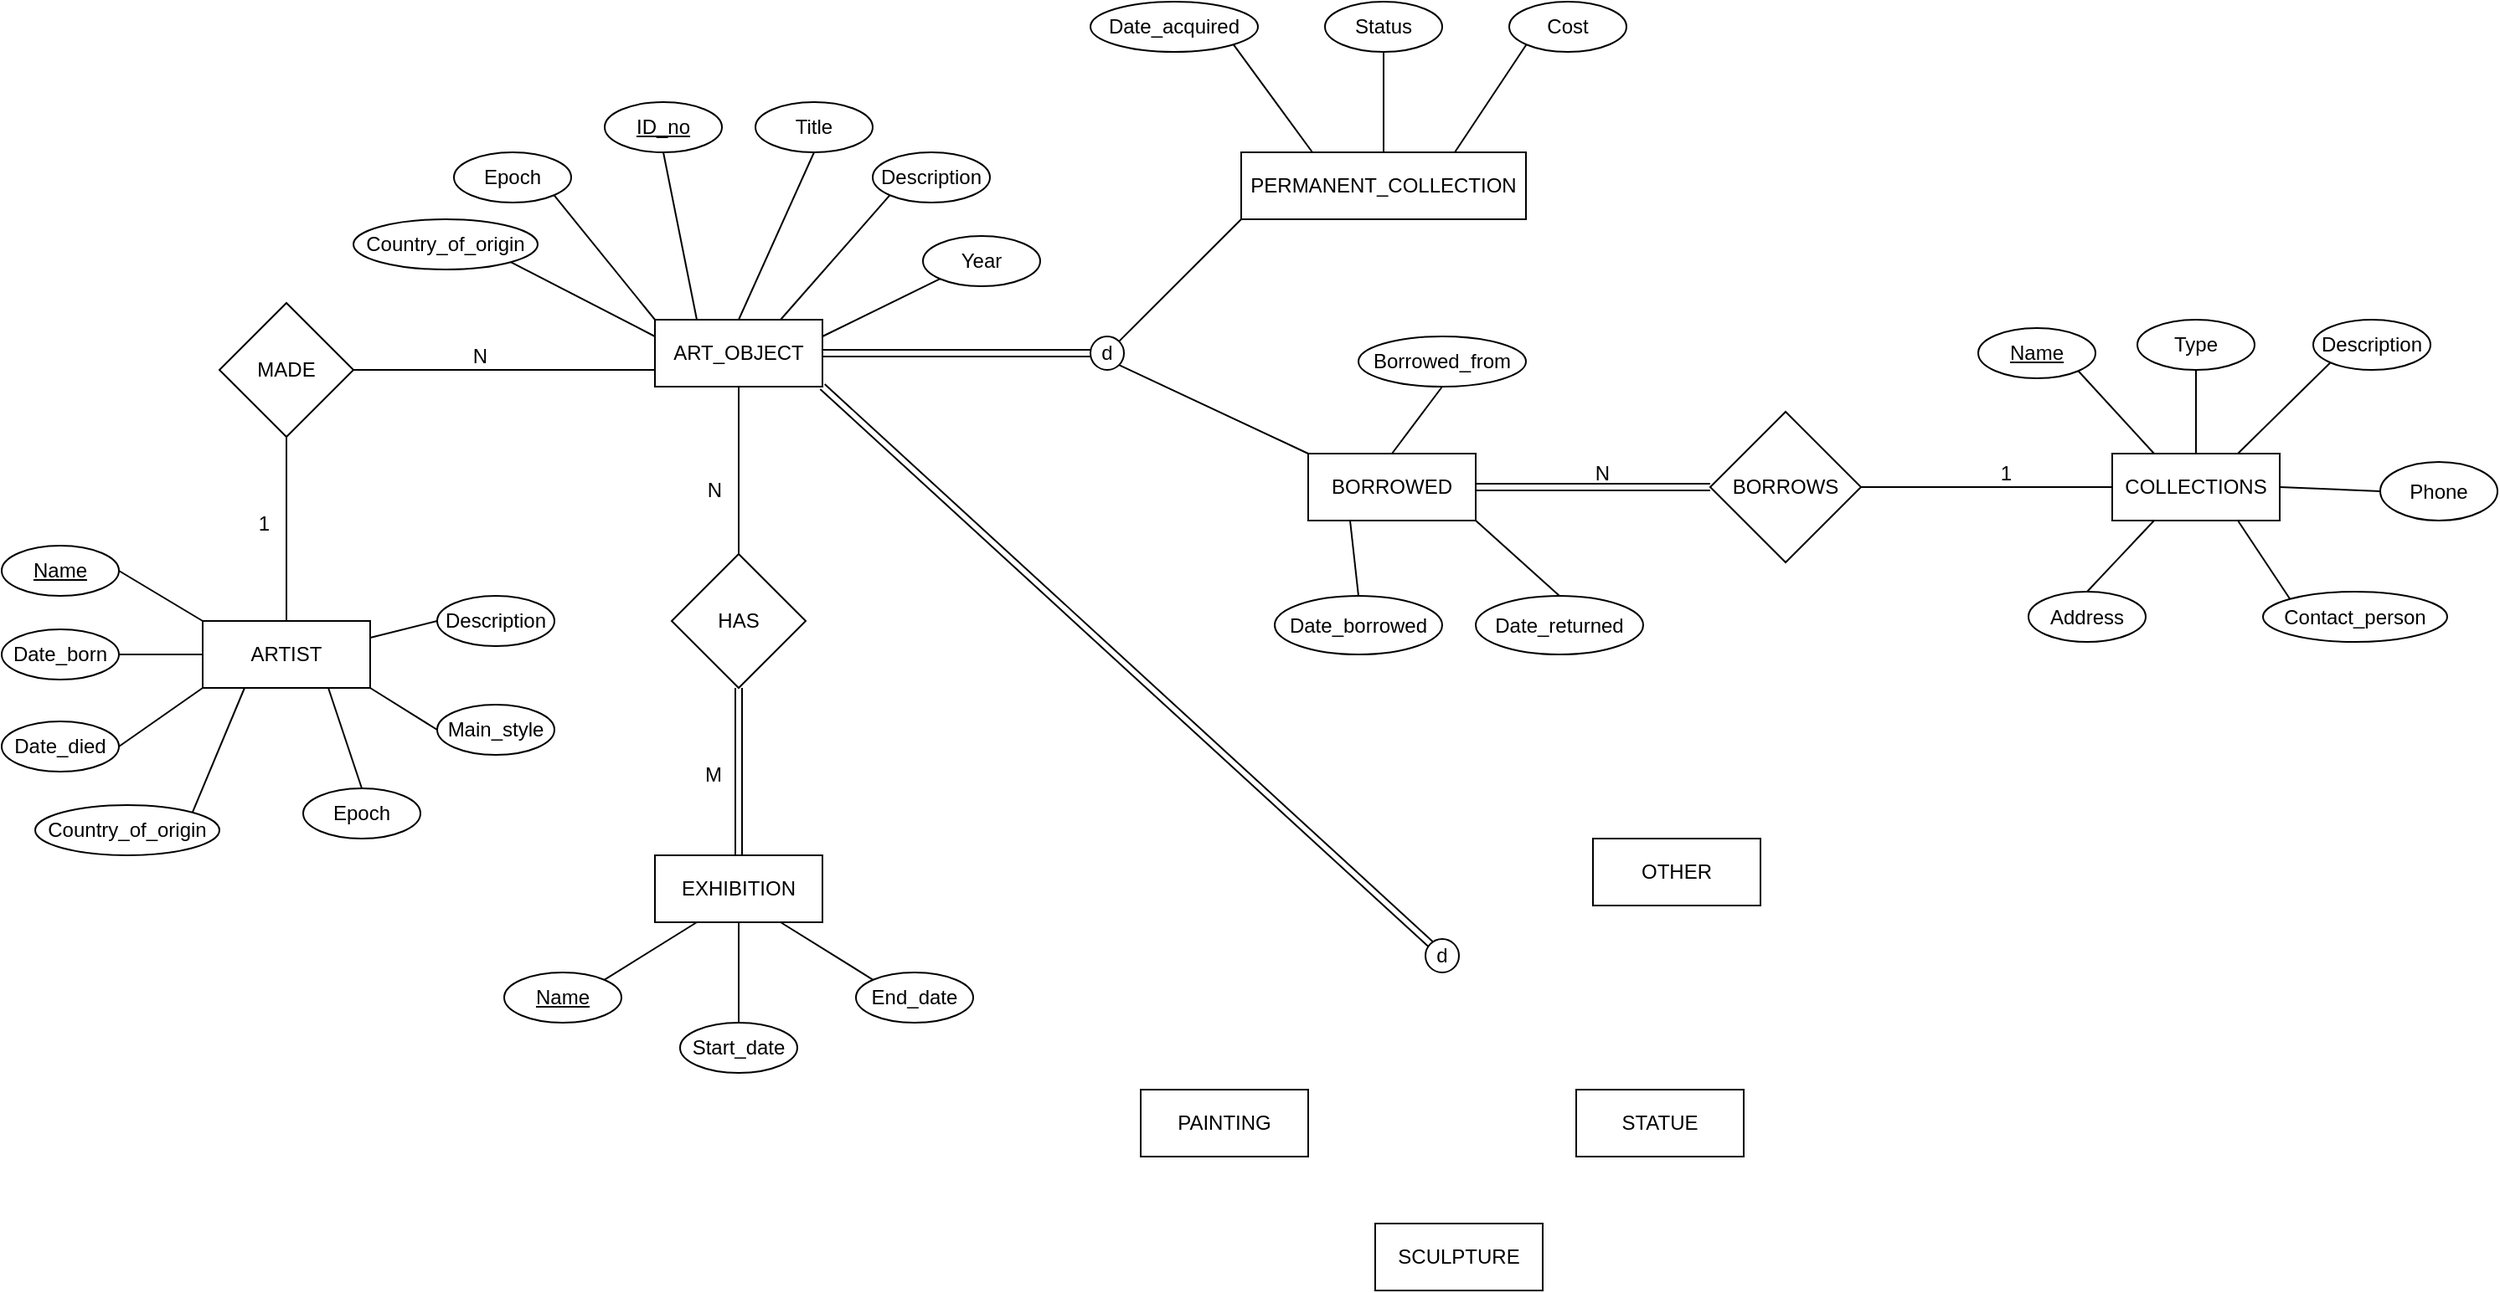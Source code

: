 <mxfile>
    <diagram id="F1-E8T4RD7VsMiOD42gL" name="Page-1">
        <mxGraphModel dx="1124" dy="685" grid="1" gridSize="10" guides="1" tooltips="1" connect="1" arrows="1" fold="1" page="1" pageScale="1.5" pageWidth="1100" pageHeight="850" math="0" shadow="0">
            <root>
                <mxCell id="0"/>
                <mxCell id="1" parent="0"/>
                <mxCell id="2" value="ART_OBJECT" style="whiteSpace=wrap;html=1;align=center;" vertex="1" parent="1">
                    <mxGeometry x="410" y="260" width="100" height="40" as="geometry"/>
                </mxCell>
                <mxCell id="3" value="ID_no" style="ellipse;whiteSpace=wrap;html=1;align=center;fontStyle=4;" vertex="1" parent="1">
                    <mxGeometry x="380" y="130" width="70" height="30" as="geometry"/>
                </mxCell>
                <mxCell id="4" value="Title" style="ellipse;whiteSpace=wrap;html=1;align=center;" vertex="1" parent="1">
                    <mxGeometry x="470" y="130" width="70" height="30" as="geometry"/>
                </mxCell>
                <mxCell id="5" value="Description" style="ellipse;whiteSpace=wrap;html=1;align=center;" vertex="1" parent="1">
                    <mxGeometry x="540" y="160" width="70" height="30" as="geometry"/>
                </mxCell>
                <mxCell id="6" value="Year" style="ellipse;whiteSpace=wrap;html=1;align=center;" vertex="1" parent="1">
                    <mxGeometry x="570" y="210" width="70" height="30" as="geometry"/>
                </mxCell>
                <mxCell id="7" value="Epoch" style="ellipse;whiteSpace=wrap;html=1;align=center;" vertex="1" parent="1">
                    <mxGeometry x="290" y="160" width="70" height="30" as="geometry"/>
                </mxCell>
                <mxCell id="8" value="Country_of_origin" style="ellipse;whiteSpace=wrap;html=1;align=center;" vertex="1" parent="1">
                    <mxGeometry x="230" y="200" width="110" height="30" as="geometry"/>
                </mxCell>
                <mxCell id="9" value="" style="endArrow=none;html=1;rounded=0;exitX=0.5;exitY=1;exitDx=0;exitDy=0;entryX=0.5;entryY=0;entryDx=0;entryDy=0;" edge="1" parent="1" source="4" target="2">
                    <mxGeometry relative="1" as="geometry">
                        <mxPoint x="390" y="250" as="sourcePoint"/>
                        <mxPoint x="550" y="250" as="targetPoint"/>
                    </mxGeometry>
                </mxCell>
                <mxCell id="10" value="" style="endArrow=none;html=1;rounded=0;exitX=0;exitY=1;exitDx=0;exitDy=0;entryX=0.75;entryY=0;entryDx=0;entryDy=0;" edge="1" parent="1" source="5" target="2">
                    <mxGeometry relative="1" as="geometry">
                        <mxPoint x="465" y="160" as="sourcePoint"/>
                        <mxPoint x="470" y="270" as="targetPoint"/>
                    </mxGeometry>
                </mxCell>
                <mxCell id="11" value="" style="endArrow=none;html=1;rounded=0;exitX=0;exitY=1;exitDx=0;exitDy=0;entryX=1;entryY=0.25;entryDx=0;entryDy=0;" edge="1" parent="1" source="6" target="2">
                    <mxGeometry relative="1" as="geometry">
                        <mxPoint x="510.196" y="195.583" as="sourcePoint"/>
                        <mxPoint x="495" y="270" as="targetPoint"/>
                    </mxGeometry>
                </mxCell>
                <mxCell id="12" value="" style="endArrow=none;html=1;rounded=0;exitX=0.5;exitY=1;exitDx=0;exitDy=0;entryX=0.25;entryY=0;entryDx=0;entryDy=0;" edge="1" parent="1" source="3" target="2">
                    <mxGeometry relative="1" as="geometry">
                        <mxPoint x="520.196" y="205.583" as="sourcePoint"/>
                        <mxPoint x="505" y="280" as="targetPoint"/>
                    </mxGeometry>
                </mxCell>
                <mxCell id="13" value="" style="endArrow=none;html=1;rounded=0;exitX=1;exitY=1;exitDx=0;exitDy=0;entryX=0;entryY=0;entryDx=0;entryDy=0;" edge="1" parent="1" source="7" target="2">
                    <mxGeometry relative="1" as="geometry">
                        <mxPoint x="530.196" y="215.583" as="sourcePoint"/>
                        <mxPoint x="515" y="290" as="targetPoint"/>
                    </mxGeometry>
                </mxCell>
                <mxCell id="14" value="" style="endArrow=none;html=1;rounded=0;exitX=1;exitY=1;exitDx=0;exitDy=0;entryX=0;entryY=0.25;entryDx=0;entryDy=0;" edge="1" parent="1" source="8" target="2">
                    <mxGeometry relative="1" as="geometry">
                        <mxPoint x="380.0" y="225" as="sourcePoint"/>
                        <mxPoint x="420" y="270" as="targetPoint"/>
                    </mxGeometry>
                </mxCell>
                <mxCell id="15" value="MADE" style="shape=rhombus;perimeter=rhombusPerimeter;whiteSpace=wrap;html=1;align=center;" vertex="1" parent="1">
                    <mxGeometry x="150" y="250" width="80" height="80" as="geometry"/>
                </mxCell>
                <mxCell id="17" value="" style="endArrow=none;html=1;rounded=0;entryX=0;entryY=0.75;entryDx=0;entryDy=0;exitX=1;exitY=0.5;exitDx=0;exitDy=0;" edge="1" parent="1" source="15" target="2">
                    <mxGeometry relative="1" as="geometry">
                        <mxPoint x="240" y="330" as="sourcePoint"/>
                        <mxPoint x="400" y="330" as="targetPoint"/>
                    </mxGeometry>
                </mxCell>
                <mxCell id="18" value="N" style="resizable=0;html=1;align=right;verticalAlign=bottom;" connectable="0" vertex="1" parent="17">
                    <mxGeometry x="1" relative="1" as="geometry">
                        <mxPoint x="-100" as="offset"/>
                    </mxGeometry>
                </mxCell>
                <mxCell id="20" value="ARTIST" style="whiteSpace=wrap;html=1;align=center;" vertex="1" parent="1">
                    <mxGeometry x="140" y="440" width="100" height="40" as="geometry"/>
                </mxCell>
                <mxCell id="21" value="" style="endArrow=none;html=1;rounded=0;exitX=0.5;exitY=1;exitDx=0;exitDy=0;entryX=0.5;entryY=0;entryDx=0;entryDy=0;" edge="1" parent="1" source="15" target="20">
                    <mxGeometry relative="1" as="geometry">
                        <mxPoint x="170" y="380" as="sourcePoint"/>
                        <mxPoint x="330" y="380" as="targetPoint"/>
                    </mxGeometry>
                </mxCell>
                <mxCell id="22" value="1" style="resizable=0;html=1;align=right;verticalAlign=bottom;" connectable="0" vertex="1" parent="21">
                    <mxGeometry x="1" relative="1" as="geometry">
                        <mxPoint x="-10" y="-50" as="offset"/>
                    </mxGeometry>
                </mxCell>
                <mxCell id="23" value="Name" style="ellipse;whiteSpace=wrap;html=1;align=center;fontStyle=4;" vertex="1" parent="1">
                    <mxGeometry x="20" y="395" width="70" height="30" as="geometry"/>
                </mxCell>
                <mxCell id="24" value="Date_born" style="ellipse;whiteSpace=wrap;html=1;align=center;" vertex="1" parent="1">
                    <mxGeometry x="20" y="445" width="70" height="30" as="geometry"/>
                </mxCell>
                <mxCell id="25" value="Date_died" style="ellipse;whiteSpace=wrap;html=1;align=center;" vertex="1" parent="1">
                    <mxGeometry x="20" y="500" width="70" height="30" as="geometry"/>
                </mxCell>
                <mxCell id="26" value="Country_of_origin" style="ellipse;whiteSpace=wrap;html=1;align=center;" vertex="1" parent="1">
                    <mxGeometry x="40" y="550" width="110" height="30" as="geometry"/>
                </mxCell>
                <mxCell id="27" value="Epoch" style="ellipse;whiteSpace=wrap;html=1;align=center;" vertex="1" parent="1">
                    <mxGeometry x="200" y="540" width="70" height="30" as="geometry"/>
                </mxCell>
                <mxCell id="28" value="Main_style" style="ellipse;whiteSpace=wrap;html=1;align=center;" vertex="1" parent="1">
                    <mxGeometry x="280" y="490" width="70" height="30" as="geometry"/>
                </mxCell>
                <mxCell id="29" value="Description" style="ellipse;whiteSpace=wrap;html=1;align=center;" vertex="1" parent="1">
                    <mxGeometry x="280" y="425" width="70" height="30" as="geometry"/>
                </mxCell>
                <mxCell id="30" value="" style="endArrow=none;html=1;rounded=0;exitX=1;exitY=0.5;exitDx=0;exitDy=0;entryX=0;entryY=0;entryDx=0;entryDy=0;" edge="1" parent="1" source="23" target="20">
                    <mxGeometry relative="1" as="geometry">
                        <mxPoint x="210" y="470" as="sourcePoint"/>
                        <mxPoint x="370" y="470" as="targetPoint"/>
                    </mxGeometry>
                </mxCell>
                <mxCell id="31" value="" style="endArrow=none;html=1;rounded=0;exitX=1;exitY=0.5;exitDx=0;exitDy=0;entryX=0;entryY=0.5;entryDx=0;entryDy=0;" edge="1" parent="1" source="24" target="20">
                    <mxGeometry relative="1" as="geometry">
                        <mxPoint x="100" y="420" as="sourcePoint"/>
                        <mxPoint x="150" y="450" as="targetPoint"/>
                    </mxGeometry>
                </mxCell>
                <mxCell id="32" value="" style="endArrow=none;html=1;rounded=0;entryX=0;entryY=1;entryDx=0;entryDy=0;exitX=1;exitY=0.5;exitDx=0;exitDy=0;" edge="1" parent="1" source="25" target="20">
                    <mxGeometry relative="1" as="geometry">
                        <mxPoint x="100" y="490" as="sourcePoint"/>
                        <mxPoint x="150" y="470" as="targetPoint"/>
                    </mxGeometry>
                </mxCell>
                <mxCell id="33" value="" style="endArrow=none;html=1;rounded=0;entryX=0.25;entryY=1;entryDx=0;entryDy=0;exitX=1;exitY=0;exitDx=0;exitDy=0;" edge="1" parent="1" source="26" target="20">
                    <mxGeometry relative="1" as="geometry">
                        <mxPoint x="100" y="525" as="sourcePoint"/>
                        <mxPoint x="150" y="490" as="targetPoint"/>
                    </mxGeometry>
                </mxCell>
                <mxCell id="34" value="" style="endArrow=none;html=1;rounded=0;entryX=0.75;entryY=1;entryDx=0;entryDy=0;exitX=0.5;exitY=0;exitDx=0;exitDy=0;" edge="1" parent="1" source="27" target="20">
                    <mxGeometry relative="1" as="geometry">
                        <mxPoint x="144.044" y="564.435" as="sourcePoint"/>
                        <mxPoint x="175" y="490" as="targetPoint"/>
                    </mxGeometry>
                </mxCell>
                <mxCell id="35" value="" style="endArrow=none;html=1;rounded=0;entryX=1;entryY=1;entryDx=0;entryDy=0;exitX=0;exitY=0.5;exitDx=0;exitDy=0;" edge="1" parent="1" source="28" target="20">
                    <mxGeometry relative="1" as="geometry">
                        <mxPoint x="245" y="550" as="sourcePoint"/>
                        <mxPoint x="225" y="490" as="targetPoint"/>
                    </mxGeometry>
                </mxCell>
                <mxCell id="36" value="" style="endArrow=none;html=1;rounded=0;entryX=1;entryY=0.25;entryDx=0;entryDy=0;exitX=0;exitY=0.5;exitDx=0;exitDy=0;" edge="1" parent="1" source="29" target="20">
                    <mxGeometry relative="1" as="geometry">
                        <mxPoint x="290" y="515" as="sourcePoint"/>
                        <mxPoint x="250" y="490" as="targetPoint"/>
                    </mxGeometry>
                </mxCell>
                <mxCell id="37" value="HAS" style="shape=rhombus;perimeter=rhombusPerimeter;whiteSpace=wrap;html=1;align=center;" vertex="1" parent="1">
                    <mxGeometry x="420" y="400" width="80" height="80" as="geometry"/>
                </mxCell>
                <mxCell id="38" value="" style="endArrow=none;html=1;rounded=0;entryX=0.5;entryY=1;entryDx=0;entryDy=0;exitX=0.5;exitY=0;exitDx=0;exitDy=0;" edge="1" parent="1" source="37" target="2">
                    <mxGeometry relative="1" as="geometry">
                        <mxPoint x="450" y="410" as="sourcePoint"/>
                        <mxPoint x="610" y="410" as="targetPoint"/>
                    </mxGeometry>
                </mxCell>
                <mxCell id="39" value="N" style="resizable=0;html=1;align=right;verticalAlign=bottom;" connectable="0" vertex="1" parent="38">
                    <mxGeometry x="1" relative="1" as="geometry">
                        <mxPoint x="-10" y="70" as="offset"/>
                    </mxGeometry>
                </mxCell>
                <mxCell id="42" value="" style="shape=link;html=1;rounded=0;exitX=0.5;exitY=1;exitDx=0;exitDy=0;" edge="1" parent="1" source="37">
                    <mxGeometry relative="1" as="geometry">
                        <mxPoint x="460" y="560" as="sourcePoint"/>
                        <mxPoint x="460" y="580" as="targetPoint"/>
                    </mxGeometry>
                </mxCell>
                <mxCell id="43" value="M" style="resizable=0;html=1;align=right;verticalAlign=bottom;" connectable="0" vertex="1" parent="42">
                    <mxGeometry x="1" relative="1" as="geometry">
                        <mxPoint x="-10" y="-40" as="offset"/>
                    </mxGeometry>
                </mxCell>
                <mxCell id="45" value="EXHIBITION" style="whiteSpace=wrap;html=1;align=center;" vertex="1" parent="1">
                    <mxGeometry x="410" y="580" width="100" height="40" as="geometry"/>
                </mxCell>
                <mxCell id="46" value="Name" style="ellipse;whiteSpace=wrap;html=1;align=center;fontStyle=4;" vertex="1" parent="1">
                    <mxGeometry x="320" y="650" width="70" height="30" as="geometry"/>
                </mxCell>
                <mxCell id="47" value="Start_date" style="ellipse;whiteSpace=wrap;html=1;align=center;" vertex="1" parent="1">
                    <mxGeometry x="425" y="680" width="70" height="30" as="geometry"/>
                </mxCell>
                <mxCell id="48" value="End_date" style="ellipse;whiteSpace=wrap;html=1;align=center;" vertex="1" parent="1">
                    <mxGeometry x="530" y="650" width="70" height="30" as="geometry"/>
                </mxCell>
                <mxCell id="50" value="" style="endArrow=none;html=1;rounded=0;exitX=0.5;exitY=1;exitDx=0;exitDy=0;entryX=0.5;entryY=0;entryDx=0;entryDy=0;" edge="1" parent="1" source="45" target="47">
                    <mxGeometry relative="1" as="geometry">
                        <mxPoint x="500" y="640" as="sourcePoint"/>
                        <mxPoint x="660" y="640" as="targetPoint"/>
                    </mxGeometry>
                </mxCell>
                <mxCell id="51" value="" style="endArrow=none;html=1;rounded=0;exitX=0.75;exitY=1;exitDx=0;exitDy=0;entryX=0;entryY=0;entryDx=0;entryDy=0;" edge="1" parent="1" source="45" target="48">
                    <mxGeometry relative="1" as="geometry">
                        <mxPoint x="470" y="630" as="sourcePoint"/>
                        <mxPoint x="470" y="690" as="targetPoint"/>
                    </mxGeometry>
                </mxCell>
                <mxCell id="52" value="" style="endArrow=none;html=1;rounded=0;exitX=0.25;exitY=1;exitDx=0;exitDy=0;entryX=1;entryY=0;entryDx=0;entryDy=0;" edge="1" parent="1" source="45" target="46">
                    <mxGeometry relative="1" as="geometry">
                        <mxPoint x="495" y="630" as="sourcePoint"/>
                        <mxPoint x="550.175" y="664.426" as="targetPoint"/>
                    </mxGeometry>
                </mxCell>
                <mxCell id="53" value="d" style="ellipse;whiteSpace=wrap;html=1;align=center;" vertex="1" parent="1">
                    <mxGeometry x="670" y="270" width="20" height="20" as="geometry"/>
                </mxCell>
                <mxCell id="56" value="" style="shape=link;html=1;rounded=0;exitX=1;exitY=0.5;exitDx=0;exitDy=0;entryX=0;entryY=0.5;entryDx=0;entryDy=0;" edge="1" parent="1" source="2" target="53">
                    <mxGeometry relative="1" as="geometry">
                        <mxPoint x="670" y="240" as="sourcePoint"/>
                        <mxPoint x="830" y="240" as="targetPoint"/>
                    </mxGeometry>
                </mxCell>
                <mxCell id="58" value="PERMANENT_COLLECTION" style="whiteSpace=wrap;html=1;align=center;" vertex="1" parent="1">
                    <mxGeometry x="760" y="160" width="170" height="40" as="geometry"/>
                </mxCell>
                <mxCell id="59" value="Date_acquired" style="ellipse;whiteSpace=wrap;html=1;align=center;" vertex="1" parent="1">
                    <mxGeometry x="670" y="70" width="100" height="30" as="geometry"/>
                </mxCell>
                <mxCell id="60" value="Status" style="ellipse;whiteSpace=wrap;html=1;align=center;" vertex="1" parent="1">
                    <mxGeometry x="810" y="70" width="70" height="30" as="geometry"/>
                </mxCell>
                <mxCell id="61" value="Cost" style="ellipse;whiteSpace=wrap;html=1;align=center;" vertex="1" parent="1">
                    <mxGeometry x="920" y="70" width="70" height="30" as="geometry"/>
                </mxCell>
                <mxCell id="62" value="" style="endArrow=none;html=1;rounded=0;exitX=1;exitY=1;exitDx=0;exitDy=0;entryX=0.25;entryY=0;entryDx=0;entryDy=0;" edge="1" parent="1" source="59" target="58">
                    <mxGeometry relative="1" as="geometry">
                        <mxPoint x="800" y="150" as="sourcePoint"/>
                        <mxPoint x="960" y="150" as="targetPoint"/>
                    </mxGeometry>
                </mxCell>
                <mxCell id="63" value="" style="endArrow=none;html=1;rounded=0;exitX=0.5;exitY=1;exitDx=0;exitDy=0;entryX=0.5;entryY=0;entryDx=0;entryDy=0;" edge="1" parent="1" source="60" target="58">
                    <mxGeometry relative="1" as="geometry">
                        <mxPoint x="765.432" y="105.584" as="sourcePoint"/>
                        <mxPoint x="812.5" y="170" as="targetPoint"/>
                    </mxGeometry>
                </mxCell>
                <mxCell id="64" value="" style="endArrow=none;html=1;rounded=0;exitX=0;exitY=1;exitDx=0;exitDy=0;entryX=0.75;entryY=0;entryDx=0;entryDy=0;" edge="1" parent="1" source="61" target="58">
                    <mxGeometry relative="1" as="geometry">
                        <mxPoint x="855" y="110" as="sourcePoint"/>
                        <mxPoint x="855" y="170" as="targetPoint"/>
                    </mxGeometry>
                </mxCell>
                <mxCell id="65" value="" style="endArrow=none;html=1;rounded=0;exitX=1;exitY=0;exitDx=0;exitDy=0;entryX=0;entryY=1;entryDx=0;entryDy=0;" edge="1" parent="1" source="53" target="58">
                    <mxGeometry relative="1" as="geometry">
                        <mxPoint x="760" y="210" as="sourcePoint"/>
                        <mxPoint x="920" y="210" as="targetPoint"/>
                    </mxGeometry>
                </mxCell>
                <mxCell id="66" value="BORROWED" style="whiteSpace=wrap;html=1;align=center;" vertex="1" parent="1">
                    <mxGeometry x="800" y="340" width="100" height="40" as="geometry"/>
                </mxCell>
                <mxCell id="67" value="" style="endArrow=none;html=1;rounded=0;exitX=1;exitY=1;exitDx=0;exitDy=0;entryX=0;entryY=0;entryDx=0;entryDy=0;" edge="1" parent="1" source="53" target="66">
                    <mxGeometry relative="1" as="geometry">
                        <mxPoint x="697.071" y="282.929" as="sourcePoint"/>
                        <mxPoint x="770" y="210" as="targetPoint"/>
                    </mxGeometry>
                </mxCell>
                <mxCell id="69" value="Borrowed_from" style="ellipse;whiteSpace=wrap;html=1;align=center;" vertex="1" parent="1">
                    <mxGeometry x="830" y="270" width="100" height="30" as="geometry"/>
                </mxCell>
                <mxCell id="70" value="Date_borrowed" style="ellipse;whiteSpace=wrap;html=1;align=center;" vertex="1" parent="1">
                    <mxGeometry x="780" y="425" width="100" height="35" as="geometry"/>
                </mxCell>
                <mxCell id="71" value="Date_returned" style="ellipse;whiteSpace=wrap;html=1;align=center;" vertex="1" parent="1">
                    <mxGeometry x="900" y="425" width="100" height="35" as="geometry"/>
                </mxCell>
                <mxCell id="72" value="" style="endArrow=none;html=1;rounded=0;exitX=0.5;exitY=1;exitDx=0;exitDy=0;entryX=0.5;entryY=0;entryDx=0;entryDy=0;" edge="1" parent="1" source="69" target="66">
                    <mxGeometry relative="1" as="geometry">
                        <mxPoint x="820" y="340" as="sourcePoint"/>
                        <mxPoint x="980" y="340" as="targetPoint"/>
                    </mxGeometry>
                </mxCell>
                <mxCell id="73" value="" style="endArrow=none;html=1;rounded=0;exitX=0.25;exitY=1;exitDx=0;exitDy=0;entryX=0.5;entryY=0;entryDx=0;entryDy=0;" edge="1" parent="1" source="66" target="70">
                    <mxGeometry relative="1" as="geometry">
                        <mxPoint x="890" y="310" as="sourcePoint"/>
                        <mxPoint x="860" y="350" as="targetPoint"/>
                    </mxGeometry>
                </mxCell>
                <mxCell id="74" value="" style="endArrow=none;html=1;rounded=0;exitX=1;exitY=1;exitDx=0;exitDy=0;entryX=0.5;entryY=0;entryDx=0;entryDy=0;" edge="1" parent="1" source="66" target="71">
                    <mxGeometry relative="1" as="geometry">
                        <mxPoint x="835" y="390" as="sourcePoint"/>
                        <mxPoint x="790" y="430" as="targetPoint"/>
                    </mxGeometry>
                </mxCell>
                <mxCell id="77" value="BORROWS" style="shape=rhombus;perimeter=rhombusPerimeter;whiteSpace=wrap;html=1;align=center;" vertex="1" parent="1">
                    <mxGeometry x="1040" y="315" width="90" height="90" as="geometry"/>
                </mxCell>
                <mxCell id="78" value="" style="shape=link;html=1;rounded=0;exitX=1;exitY=0.5;exitDx=0;exitDy=0;entryX=0;entryY=0.5;entryDx=0;entryDy=0;" edge="1" parent="1" source="66" target="77">
                    <mxGeometry relative="1" as="geometry">
                        <mxPoint x="1130" y="315" as="sourcePoint"/>
                        <mxPoint x="1290" y="315" as="targetPoint"/>
                    </mxGeometry>
                </mxCell>
                <mxCell id="79" value="N" style="resizable=0;html=1;align=right;verticalAlign=bottom;" connectable="0" vertex="1" parent="78">
                    <mxGeometry x="1" relative="1" as="geometry">
                        <mxPoint x="-60" as="offset"/>
                    </mxGeometry>
                </mxCell>
                <mxCell id="80" value="COLLECTIONS" style="whiteSpace=wrap;html=1;align=center;" vertex="1" parent="1">
                    <mxGeometry x="1280" y="340" width="100" height="40" as="geometry"/>
                </mxCell>
                <mxCell id="81" value="" style="endArrow=none;html=1;rounded=0;entryX=0;entryY=0.5;entryDx=0;entryDy=0;exitX=1;exitY=0.5;exitDx=0;exitDy=0;" edge="1" parent="1" source="77" target="80">
                    <mxGeometry relative="1" as="geometry">
                        <mxPoint x="1150" y="380" as="sourcePoint"/>
                        <mxPoint x="1240" y="359.67" as="targetPoint"/>
                    </mxGeometry>
                </mxCell>
                <mxCell id="82" value="1" style="resizable=0;html=1;align=right;verticalAlign=bottom;" connectable="0" vertex="1" parent="81">
                    <mxGeometry x="1" relative="1" as="geometry">
                        <mxPoint x="-60" as="offset"/>
                    </mxGeometry>
                </mxCell>
                <mxCell id="83" value="Name" style="ellipse;whiteSpace=wrap;html=1;align=center;fontStyle=4;" vertex="1" parent="1">
                    <mxGeometry x="1200" y="265" width="70" height="30" as="geometry"/>
                </mxCell>
                <mxCell id="84" value="Type" style="ellipse;whiteSpace=wrap;html=1;align=center;" vertex="1" parent="1">
                    <mxGeometry x="1295" y="260" width="70" height="30" as="geometry"/>
                </mxCell>
                <mxCell id="85" value="Description" style="ellipse;whiteSpace=wrap;html=1;align=center;" vertex="1" parent="1">
                    <mxGeometry x="1400" y="260" width="70" height="30" as="geometry"/>
                </mxCell>
                <mxCell id="86" value="Phone" style="ellipse;whiteSpace=wrap;html=1;align=center;" vertex="1" parent="1">
                    <mxGeometry x="1440" y="345" width="70" height="35" as="geometry"/>
                </mxCell>
                <mxCell id="87" value="Contact_person" style="ellipse;whiteSpace=wrap;html=1;align=center;" vertex="1" parent="1">
                    <mxGeometry x="1370" y="422.5" width="110" height="30" as="geometry"/>
                </mxCell>
                <mxCell id="88" value="Address" style="ellipse;whiteSpace=wrap;html=1;align=center;" vertex="1" parent="1">
                    <mxGeometry x="1230" y="422.5" width="70" height="30" as="geometry"/>
                </mxCell>
                <mxCell id="89" value="" style="endArrow=none;html=1;rounded=0;exitX=1;exitY=1;exitDx=0;exitDy=0;entryX=0.25;entryY=0;entryDx=0;entryDy=0;" edge="1" parent="1" source="83" target="80">
                    <mxGeometry relative="1" as="geometry">
                        <mxPoint x="1250" y="380" as="sourcePoint"/>
                        <mxPoint x="1410" y="380" as="targetPoint"/>
                    </mxGeometry>
                </mxCell>
                <mxCell id="90" value="" style="endArrow=none;html=1;rounded=0;exitX=0.5;exitY=1;exitDx=0;exitDy=0;entryX=0.5;entryY=0;entryDx=0;entryDy=0;" edge="1" parent="1" source="84" target="80">
                    <mxGeometry relative="1" as="geometry">
                        <mxPoint x="1279.749" y="295.607" as="sourcePoint"/>
                        <mxPoint x="1315" y="350" as="targetPoint"/>
                    </mxGeometry>
                </mxCell>
                <mxCell id="91" value="" style="endArrow=none;html=1;rounded=0;exitX=0;exitY=1;exitDx=0;exitDy=0;entryX=0.75;entryY=0;entryDx=0;entryDy=0;" edge="1" parent="1" source="85" target="80">
                    <mxGeometry relative="1" as="geometry">
                        <mxPoint x="1345" y="300" as="sourcePoint"/>
                        <mxPoint x="1340" y="350" as="targetPoint"/>
                    </mxGeometry>
                </mxCell>
                <mxCell id="92" value="" style="endArrow=none;html=1;rounded=0;exitX=0;exitY=0.5;exitDx=0;exitDy=0;entryX=1;entryY=0.5;entryDx=0;entryDy=0;" edge="1" parent="1" source="86" target="80">
                    <mxGeometry relative="1" as="geometry">
                        <mxPoint x="1420.251" y="295.607" as="sourcePoint"/>
                        <mxPoint x="1365" y="350" as="targetPoint"/>
                    </mxGeometry>
                </mxCell>
                <mxCell id="93" value="" style="endArrow=none;html=1;rounded=0;exitX=0;exitY=0;exitDx=0;exitDy=0;entryX=0.75;entryY=1;entryDx=0;entryDy=0;" edge="1" parent="1" source="87" target="80">
                    <mxGeometry relative="1" as="geometry">
                        <mxPoint x="1450" y="372.5" as="sourcePoint"/>
                        <mxPoint x="1390" y="370" as="targetPoint"/>
                    </mxGeometry>
                </mxCell>
                <mxCell id="94" value="" style="endArrow=none;html=1;rounded=0;exitX=0.25;exitY=1;exitDx=0;exitDy=0;entryX=0.5;entryY=0;entryDx=0;entryDy=0;" edge="1" parent="1" source="80" target="88">
                    <mxGeometry relative="1" as="geometry">
                        <mxPoint x="1396.109" y="436.893" as="sourcePoint"/>
                        <mxPoint x="1365" y="390" as="targetPoint"/>
                    </mxGeometry>
                </mxCell>
                <mxCell id="95" value="d" style="ellipse;whiteSpace=wrap;html=1;align=center;" vertex="1" parent="1">
                    <mxGeometry x="870" y="630" width="20" height="20" as="geometry"/>
                </mxCell>
                <mxCell id="96" value="" style="shape=link;html=1;rounded=0;exitX=1;exitY=1;exitDx=0;exitDy=0;entryX=0;entryY=0;entryDx=0;entryDy=0;" edge="1" parent="1" source="2" target="95">
                    <mxGeometry relative="1" as="geometry">
                        <mxPoint x="520" y="290" as="sourcePoint"/>
                        <mxPoint x="680" y="290" as="targetPoint"/>
                    </mxGeometry>
                </mxCell>
                <mxCell id="97" value="OTHER" style="whiteSpace=wrap;html=1;align=center;" vertex="1" parent="1">
                    <mxGeometry x="970" y="570" width="100" height="40" as="geometry"/>
                </mxCell>
                <mxCell id="98" value="STATUE" style="whiteSpace=wrap;html=1;align=center;" vertex="1" parent="1">
                    <mxGeometry x="960" y="720" width="100" height="40" as="geometry"/>
                </mxCell>
                <mxCell id="99" value="SCULPTURE" style="whiteSpace=wrap;html=1;align=center;" vertex="1" parent="1">
                    <mxGeometry x="840" y="800" width="100" height="40" as="geometry"/>
                </mxCell>
                <mxCell id="100" value="PAINTING" style="whiteSpace=wrap;html=1;align=center;" vertex="1" parent="1">
                    <mxGeometry x="700" y="720" width="100" height="40" as="geometry"/>
                </mxCell>
            </root>
        </mxGraphModel>
    </diagram>
</mxfile>
